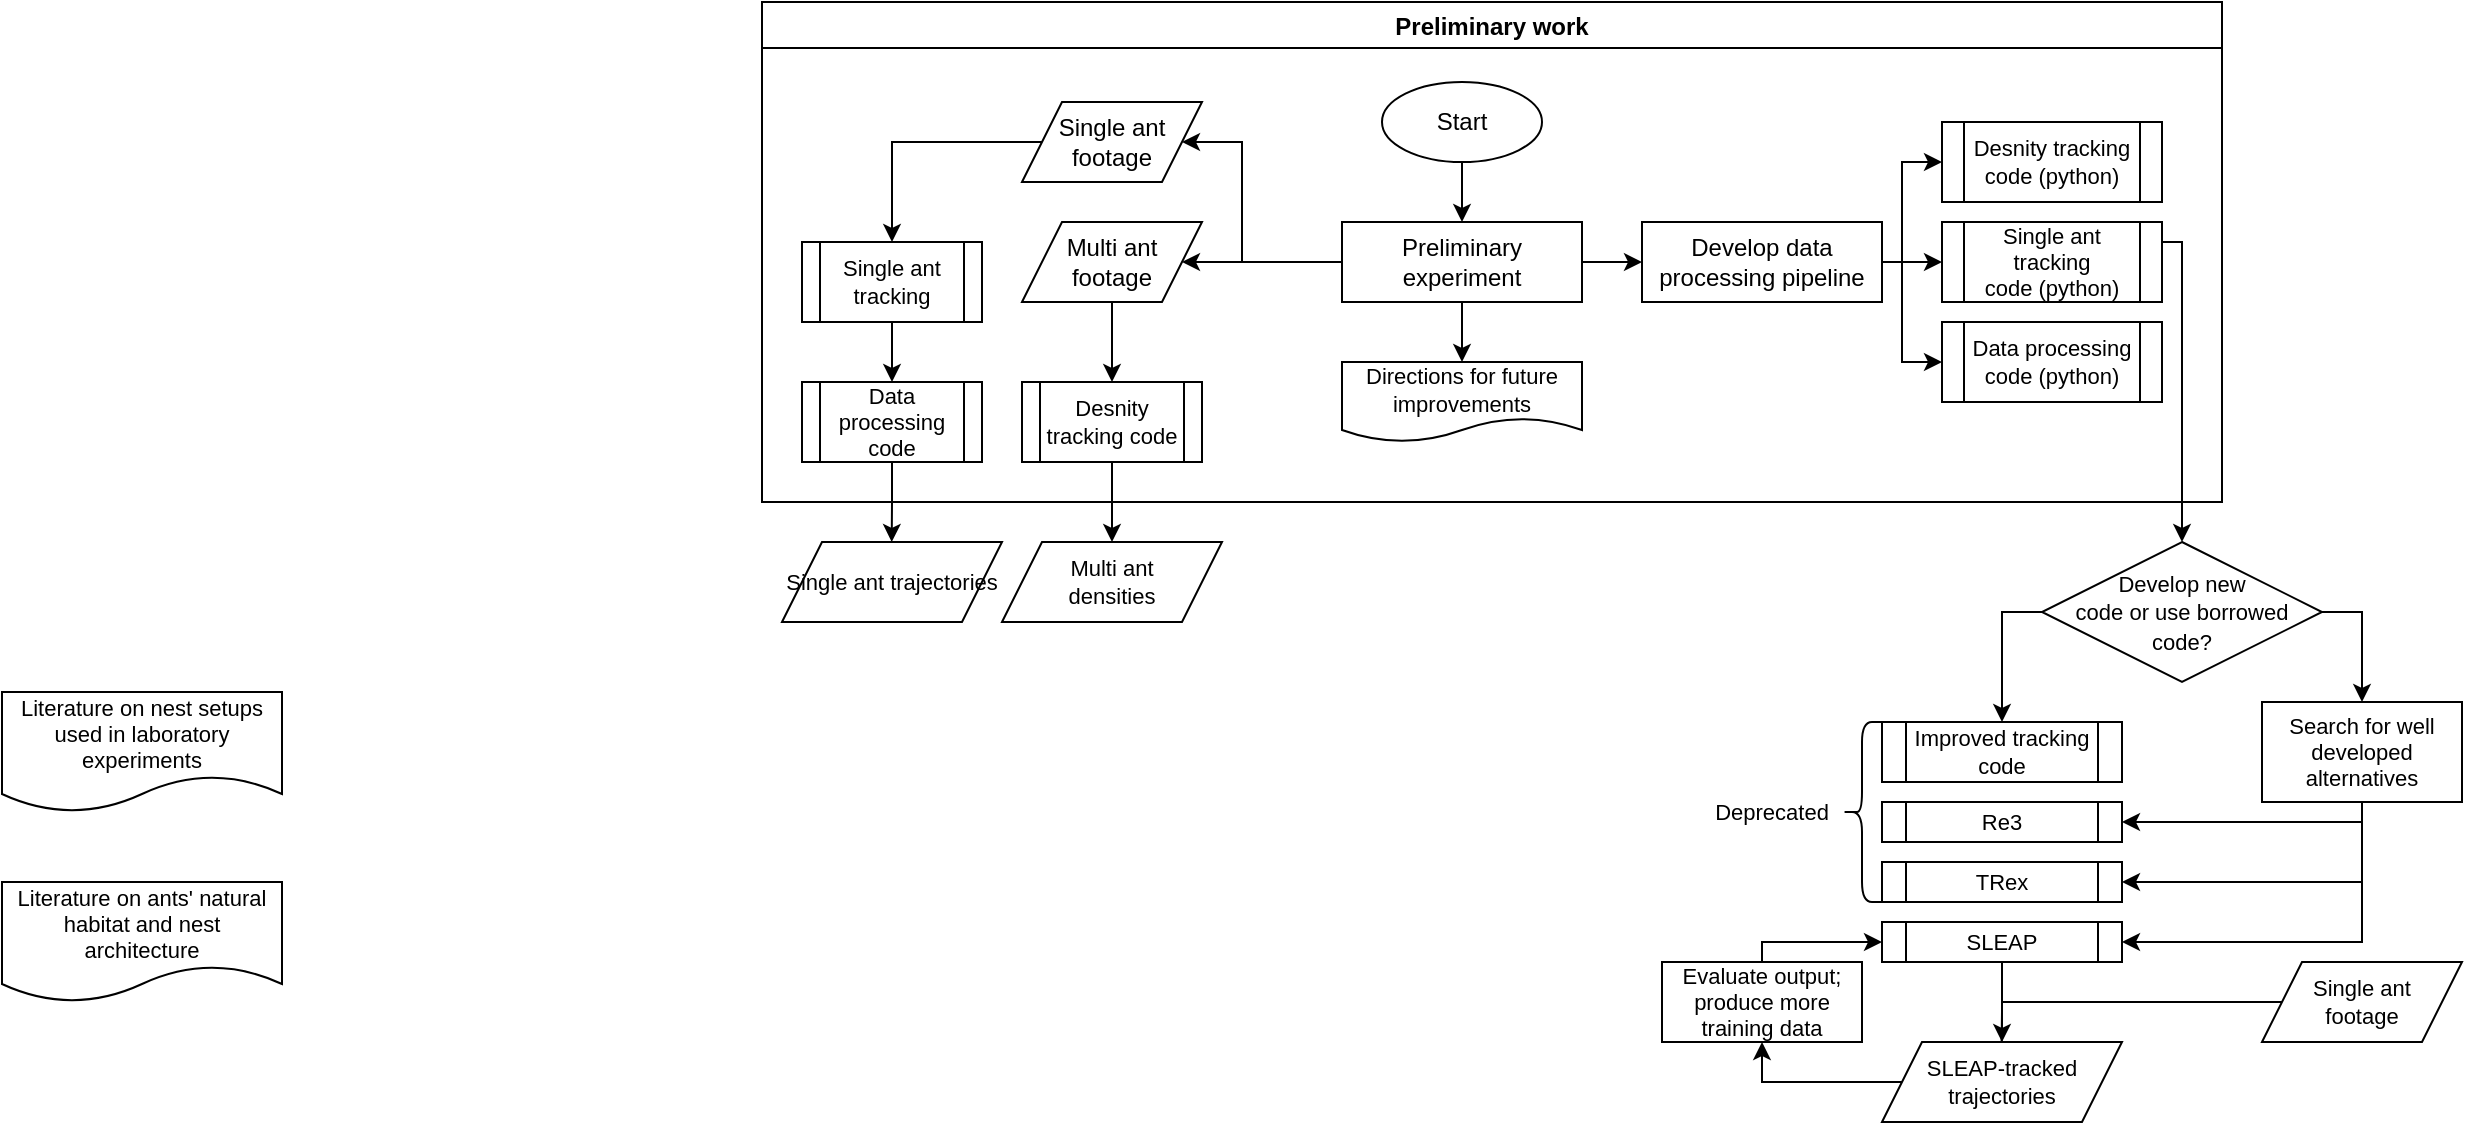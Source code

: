 <mxfile version="15.6.1" type="github">
  <diagram id="sCkYze-qXfBqLotD3-Qz" name="Page-1">
    <mxGraphModel dx="1731" dy="348" grid="1" gridSize="10" guides="1" tooltips="1" connect="1" arrows="1" fold="1" page="1" pageScale="1" pageWidth="850" pageHeight="1100" math="0" shadow="0">
      <root>
        <mxCell id="0" />
        <mxCell id="1" parent="0" />
        <mxCell id="1YLP4JvI8Be8PyGondC2-3" style="edgeStyle=orthogonalEdgeStyle;rounded=0;orthogonalLoop=1;jettySize=auto;html=1;entryX=0.5;entryY=0;entryDx=0;entryDy=0;" edge="1" parent="1" source="1YLP4JvI8Be8PyGondC2-1" target="1YLP4JvI8Be8PyGondC2-2">
          <mxGeometry relative="1" as="geometry" />
        </mxCell>
        <mxCell id="1YLP4JvI8Be8PyGondC2-1" value="&lt;div&gt;Start&lt;/div&gt;" style="ellipse;whiteSpace=wrap;html=1;" vertex="1" parent="1">
          <mxGeometry x="360" y="70" width="80" height="40" as="geometry" />
        </mxCell>
        <mxCell id="1YLP4JvI8Be8PyGondC2-11" style="edgeStyle=orthogonalEdgeStyle;rounded=0;orthogonalLoop=1;jettySize=auto;html=1;exitX=0;exitY=0.5;exitDx=0;exitDy=0;entryX=1;entryY=0.5;entryDx=0;entryDy=0;" edge="1" parent="1" source="1YLP4JvI8Be8PyGondC2-2" target="1YLP4JvI8Be8PyGondC2-9">
          <mxGeometry relative="1" as="geometry">
            <Array as="points">
              <mxPoint x="290" y="160" />
              <mxPoint x="290" y="100" />
            </Array>
          </mxGeometry>
        </mxCell>
        <mxCell id="1YLP4JvI8Be8PyGondC2-12" style="edgeStyle=orthogonalEdgeStyle;rounded=0;orthogonalLoop=1;jettySize=auto;html=1;exitX=0;exitY=0.5;exitDx=0;exitDy=0;entryX=1;entryY=0.5;entryDx=0;entryDy=0;" edge="1" parent="1" source="1YLP4JvI8Be8PyGondC2-2" target="1YLP4JvI8Be8PyGondC2-10">
          <mxGeometry relative="1" as="geometry">
            <Array as="points">
              <mxPoint x="280" y="160" />
              <mxPoint x="280" y="160" />
            </Array>
          </mxGeometry>
        </mxCell>
        <mxCell id="1YLP4JvI8Be8PyGondC2-13" style="edgeStyle=orthogonalEdgeStyle;rounded=0;orthogonalLoop=1;jettySize=auto;html=1;exitX=1;exitY=0.5;exitDx=0;exitDy=0;" edge="1" parent="1" source="1YLP4JvI8Be8PyGondC2-2" target="1YLP4JvI8Be8PyGondC2-4">
          <mxGeometry relative="1" as="geometry">
            <Array as="points" />
          </mxGeometry>
        </mxCell>
        <mxCell id="1YLP4JvI8Be8PyGondC2-91" style="edgeStyle=orthogonalEdgeStyle;rounded=0;orthogonalLoop=1;jettySize=auto;html=1;exitX=0.5;exitY=1;exitDx=0;exitDy=0;entryX=0.5;entryY=0;entryDx=0;entryDy=0;fontSize=11;" edge="1" parent="1" source="1YLP4JvI8Be8PyGondC2-2" target="1YLP4JvI8Be8PyGondC2-90">
          <mxGeometry relative="1" as="geometry" />
        </mxCell>
        <mxCell id="1YLP4JvI8Be8PyGondC2-2" value="Preliminary experiment" style="rounded=0;whiteSpace=wrap;html=1;" vertex="1" parent="1">
          <mxGeometry x="340" y="140" width="120" height="40" as="geometry" />
        </mxCell>
        <mxCell id="1YLP4JvI8Be8PyGondC2-60" style="edgeStyle=orthogonalEdgeStyle;rounded=0;orthogonalLoop=1;jettySize=auto;html=1;exitX=1;exitY=0.5;exitDx=0;exitDy=0;entryX=0;entryY=0.5;entryDx=0;entryDy=0;fontSize=11;" edge="1" parent="1" source="1YLP4JvI8Be8PyGondC2-4" target="1YLP4JvI8Be8PyGondC2-59">
          <mxGeometry relative="1" as="geometry">
            <Array as="points">
              <mxPoint x="620" y="160" />
              <mxPoint x="620" y="210" />
            </Array>
          </mxGeometry>
        </mxCell>
        <mxCell id="1YLP4JvI8Be8PyGondC2-75" style="edgeStyle=orthogonalEdgeStyle;rounded=0;orthogonalLoop=1;jettySize=auto;html=1;exitX=1;exitY=0.5;exitDx=0;exitDy=0;entryX=0;entryY=0.5;entryDx=0;entryDy=0;fontSize=11;" edge="1" parent="1" source="1YLP4JvI8Be8PyGondC2-4" target="1YLP4JvI8Be8PyGondC2-74">
          <mxGeometry relative="1" as="geometry">
            <Array as="points">
              <mxPoint x="620" y="160" />
              <mxPoint x="620" y="110" />
            </Array>
          </mxGeometry>
        </mxCell>
        <mxCell id="1YLP4JvI8Be8PyGondC2-92" style="edgeStyle=orthogonalEdgeStyle;rounded=0;orthogonalLoop=1;jettySize=auto;html=1;exitX=1;exitY=0.5;exitDx=0;exitDy=0;entryX=0;entryY=0.5;entryDx=0;entryDy=0;fontSize=11;" edge="1" parent="1" source="1YLP4JvI8Be8PyGondC2-4" target="1YLP4JvI8Be8PyGondC2-57">
          <mxGeometry relative="1" as="geometry" />
        </mxCell>
        <mxCell id="1YLP4JvI8Be8PyGondC2-4" value="&lt;div&gt;Develop data processing pipeline&lt;/div&gt;" style="rounded=0;whiteSpace=wrap;html=1;" vertex="1" parent="1">
          <mxGeometry x="490" y="140" width="120" height="40" as="geometry" />
        </mxCell>
        <mxCell id="1YLP4JvI8Be8PyGondC2-77" style="edgeStyle=orthogonalEdgeStyle;rounded=0;orthogonalLoop=1;jettySize=auto;html=1;exitX=0;exitY=0.5;exitDx=0;exitDy=0;entryX=0.5;entryY=0;entryDx=0;entryDy=0;fontSize=11;" edge="1" parent="1" source="1YLP4JvI8Be8PyGondC2-9" target="1YLP4JvI8Be8PyGondC2-76">
          <mxGeometry relative="1" as="geometry" />
        </mxCell>
        <mxCell id="1YLP4JvI8Be8PyGondC2-9" value="&lt;div&gt;Single ant &lt;br&gt;footage&lt;br&gt;&lt;/div&gt;" style="shape=parallelogram;perimeter=parallelogramPerimeter;whiteSpace=wrap;html=1;fixedSize=1;" vertex="1" parent="1">
          <mxGeometry x="180" y="80" width="90" height="40" as="geometry" />
        </mxCell>
        <mxCell id="1YLP4JvI8Be8PyGondC2-83" style="edgeStyle=orthogonalEdgeStyle;rounded=0;orthogonalLoop=1;jettySize=auto;html=1;exitX=0.5;exitY=1;exitDx=0;exitDy=0;entryX=0.5;entryY=0;entryDx=0;entryDy=0;fontSize=11;" edge="1" parent="1" source="1YLP4JvI8Be8PyGondC2-10" target="1YLP4JvI8Be8PyGondC2-82">
          <mxGeometry relative="1" as="geometry" />
        </mxCell>
        <mxCell id="1YLP4JvI8Be8PyGondC2-10" value="&lt;div&gt;Multi ant &lt;br&gt;footage&lt;br&gt;&lt;/div&gt;" style="shape=parallelogram;perimeter=parallelogramPerimeter;whiteSpace=wrap;html=1;fixedSize=1;" vertex="1" parent="1">
          <mxGeometry x="180" y="140" width="90" height="40" as="geometry" />
        </mxCell>
        <mxCell id="1YLP4JvI8Be8PyGondC2-26" value="Preliminary work" style="swimlane;" vertex="1" parent="1">
          <mxGeometry x="50" y="30" width="730" height="250" as="geometry" />
        </mxCell>
        <mxCell id="1YLP4JvI8Be8PyGondC2-57" value="&lt;div&gt;Single ant tracking &lt;br&gt;&lt;/div&gt;&lt;div&gt;code (python)&lt;/div&gt;" style="shape=process;whiteSpace=wrap;html=1;backgroundOutline=1;fontSize=11;" vertex="1" parent="1YLP4JvI8Be8PyGondC2-26">
          <mxGeometry x="590" y="110" width="110" height="40" as="geometry" />
        </mxCell>
        <mxCell id="1YLP4JvI8Be8PyGondC2-59" value="&lt;div&gt;Data processing &lt;br&gt;&lt;/div&gt;&lt;div&gt;code (python)&lt;/div&gt;" style="shape=process;whiteSpace=wrap;html=1;backgroundOutline=1;fontSize=11;" vertex="1" parent="1YLP4JvI8Be8PyGondC2-26">
          <mxGeometry x="590" y="160" width="110" height="40" as="geometry" />
        </mxCell>
        <mxCell id="1YLP4JvI8Be8PyGondC2-74" value="Desnity tracking code (python)" style="shape=process;whiteSpace=wrap;html=1;backgroundOutline=1;fontSize=11;" vertex="1" parent="1YLP4JvI8Be8PyGondC2-26">
          <mxGeometry x="590" y="60" width="110" height="40" as="geometry" />
        </mxCell>
        <mxCell id="1YLP4JvI8Be8PyGondC2-76" value="Single ant tracking" style="shape=process;whiteSpace=wrap;html=1;backgroundOutline=1;fontSize=11;" vertex="1" parent="1YLP4JvI8Be8PyGondC2-26">
          <mxGeometry x="20" y="120" width="90" height="40" as="geometry" />
        </mxCell>
        <mxCell id="1YLP4JvI8Be8PyGondC2-79" value="&lt;div&gt;Data processing &lt;br&gt;&lt;/div&gt;&lt;div&gt;code&lt;br&gt;&lt;/div&gt;" style="shape=process;whiteSpace=wrap;html=1;backgroundOutline=1;fontSize=11;" vertex="1" parent="1YLP4JvI8Be8PyGondC2-26">
          <mxGeometry x="20" y="190" width="90" height="40" as="geometry" />
        </mxCell>
        <mxCell id="1YLP4JvI8Be8PyGondC2-78" style="edgeStyle=orthogonalEdgeStyle;rounded=0;orthogonalLoop=1;jettySize=auto;html=1;exitX=0.5;exitY=1;exitDx=0;exitDy=0;fontSize=11;entryX=0.5;entryY=0;entryDx=0;entryDy=0;" edge="1" parent="1YLP4JvI8Be8PyGondC2-26" source="1YLP4JvI8Be8PyGondC2-76" target="1YLP4JvI8Be8PyGondC2-79">
          <mxGeometry relative="1" as="geometry">
            <mxPoint x="80" y="190" as="targetPoint" />
          </mxGeometry>
        </mxCell>
        <mxCell id="1YLP4JvI8Be8PyGondC2-82" value="Desnity tracking code" style="shape=process;whiteSpace=wrap;html=1;backgroundOutline=1;fontSize=11;" vertex="1" parent="1YLP4JvI8Be8PyGondC2-26">
          <mxGeometry x="130" y="190" width="90" height="40" as="geometry" />
        </mxCell>
        <mxCell id="1YLP4JvI8Be8PyGondC2-90" value="Directions for future improvements" style="shape=document;whiteSpace=wrap;html=1;boundedLbl=1;fontSize=11;" vertex="1" parent="1YLP4JvI8Be8PyGondC2-26">
          <mxGeometry x="290" y="180" width="120" height="40" as="geometry" />
        </mxCell>
        <mxCell id="1YLP4JvI8Be8PyGondC2-54" style="edgeStyle=orthogonalEdgeStyle;rounded=0;orthogonalLoop=1;jettySize=auto;html=1;exitX=1;exitY=0.5;exitDx=0;exitDy=0;entryX=0.5;entryY=0;entryDx=0;entryDy=0;fontSize=11;" edge="1" parent="1" source="1YLP4JvI8Be8PyGondC2-40" target="1YLP4JvI8Be8PyGondC2-44">
          <mxGeometry relative="1" as="geometry" />
        </mxCell>
        <mxCell id="1YLP4JvI8Be8PyGondC2-55" style="edgeStyle=orthogonalEdgeStyle;rounded=0;orthogonalLoop=1;jettySize=auto;html=1;exitX=0;exitY=0.5;exitDx=0;exitDy=0;entryX=0.5;entryY=0;entryDx=0;entryDy=0;fontSize=11;" edge="1" parent="1" source="1YLP4JvI8Be8PyGondC2-40" target="1YLP4JvI8Be8PyGondC2-62">
          <mxGeometry relative="1" as="geometry">
            <mxPoint x="670" y="380" as="targetPoint" />
            <Array as="points">
              <mxPoint x="670" y="335" />
            </Array>
          </mxGeometry>
        </mxCell>
        <mxCell id="1YLP4JvI8Be8PyGondC2-40" value="&lt;div&gt;&lt;font style=&quot;font-size: 11px&quot;&gt;Develop new&lt;/font&gt;&lt;/div&gt;&lt;div&gt;&lt;font style=&quot;font-size: 11px&quot;&gt;code or use borrowed &lt;br&gt;&lt;/font&gt;&lt;/div&gt;&lt;div&gt;&lt;font style=&quot;font-size: 11px&quot;&gt;code?&lt;/font&gt;&lt;/div&gt;" style="rhombus;whiteSpace=wrap;html=1;" vertex="1" parent="1">
          <mxGeometry x="690" y="300" width="140" height="70" as="geometry" />
        </mxCell>
        <mxCell id="1YLP4JvI8Be8PyGondC2-65" style="edgeStyle=orthogonalEdgeStyle;rounded=0;orthogonalLoop=1;jettySize=auto;html=1;exitX=0.5;exitY=1;exitDx=0;exitDy=0;fontSize=11;" edge="1" parent="1" source="1YLP4JvI8Be8PyGondC2-44" target="1YLP4JvI8Be8PyGondC2-64">
          <mxGeometry relative="1" as="geometry">
            <Array as="points">
              <mxPoint x="850" y="440" />
            </Array>
          </mxGeometry>
        </mxCell>
        <mxCell id="1YLP4JvI8Be8PyGondC2-67" style="edgeStyle=orthogonalEdgeStyle;rounded=0;orthogonalLoop=1;jettySize=auto;html=1;exitX=0.5;exitY=1;exitDx=0;exitDy=0;entryX=1;entryY=0.5;entryDx=0;entryDy=0;fontSize=11;" edge="1" parent="1" source="1YLP4JvI8Be8PyGondC2-44" target="1YLP4JvI8Be8PyGondC2-66">
          <mxGeometry relative="1" as="geometry" />
        </mxCell>
        <mxCell id="1YLP4JvI8Be8PyGondC2-69" style="edgeStyle=orthogonalEdgeStyle;rounded=0;orthogonalLoop=1;jettySize=auto;html=1;exitX=0.5;exitY=1;exitDx=0;exitDy=0;entryX=1;entryY=0.5;entryDx=0;entryDy=0;fontSize=11;" edge="1" parent="1" source="1YLP4JvI8Be8PyGondC2-44" target="1YLP4JvI8Be8PyGondC2-68">
          <mxGeometry relative="1" as="geometry" />
        </mxCell>
        <mxCell id="1YLP4JvI8Be8PyGondC2-44" value="Search for well developed alternatives" style="rounded=0;whiteSpace=wrap;html=1;fontSize=11;" vertex="1" parent="1">
          <mxGeometry x="800" y="380" width="100" height="50" as="geometry" />
        </mxCell>
        <mxCell id="1YLP4JvI8Be8PyGondC2-52" style="edgeStyle=orthogonalEdgeStyle;rounded=0;orthogonalLoop=1;jettySize=auto;html=1;exitX=1;exitY=0.5;exitDx=0;exitDy=0;entryX=0.5;entryY=0;entryDx=0;entryDy=0;fontSize=11;" edge="1" parent="1" source="1YLP4JvI8Be8PyGondC2-57" target="1YLP4JvI8Be8PyGondC2-40">
          <mxGeometry relative="1" as="geometry">
            <mxPoint x="730" y="150.0" as="sourcePoint" />
            <Array as="points">
              <mxPoint x="760" y="150" />
            </Array>
          </mxGeometry>
        </mxCell>
        <mxCell id="1YLP4JvI8Be8PyGondC2-62" value="&lt;div&gt;Improved tracking&lt;/div&gt;&lt;div&gt; code&lt;br&gt;&lt;/div&gt;" style="shape=process;whiteSpace=wrap;html=1;backgroundOutline=1;fontSize=11;" vertex="1" parent="1">
          <mxGeometry x="610" y="390" width="120" height="30" as="geometry" />
        </mxCell>
        <mxCell id="1YLP4JvI8Be8PyGondC2-64" value="Re3" style="shape=process;whiteSpace=wrap;html=1;backgroundOutline=1;fontSize=11;" vertex="1" parent="1">
          <mxGeometry x="610" y="430" width="120" height="20" as="geometry" />
        </mxCell>
        <mxCell id="1YLP4JvI8Be8PyGondC2-66" value="TRex" style="shape=process;whiteSpace=wrap;html=1;backgroundOutline=1;fontSize=11;" vertex="1" parent="1">
          <mxGeometry x="610" y="460" width="120" height="20" as="geometry" />
        </mxCell>
        <mxCell id="1YLP4JvI8Be8PyGondC2-98" style="edgeStyle=orthogonalEdgeStyle;rounded=0;orthogonalLoop=1;jettySize=auto;html=1;exitX=0.5;exitY=1;exitDx=0;exitDy=0;fontSize=11;" edge="1" parent="1" source="1YLP4JvI8Be8PyGondC2-68">
          <mxGeometry relative="1" as="geometry">
            <mxPoint x="669.69" y="560" as="targetPoint" />
          </mxGeometry>
        </mxCell>
        <mxCell id="1YLP4JvI8Be8PyGondC2-68" value="SLEAP" style="shape=process;whiteSpace=wrap;html=1;backgroundOutline=1;fontSize=11;" vertex="1" parent="1">
          <mxGeometry x="610" y="490" width="120" height="20" as="geometry" />
        </mxCell>
        <mxCell id="1YLP4JvI8Be8PyGondC2-70" value="" style="shape=curlyBracket;whiteSpace=wrap;html=1;rounded=1;flipH=1;fontSize=11;size=0.5;direction=west;" vertex="1" parent="1">
          <mxGeometry x="590" y="390" width="20" height="90" as="geometry" />
        </mxCell>
        <mxCell id="1YLP4JvI8Be8PyGondC2-71" value="Deprecated" style="text;html=1;strokeColor=none;fillColor=none;align=center;verticalAlign=middle;whiteSpace=wrap;rounded=0;fontSize=11;" vertex="1" parent="1">
          <mxGeometry x="520" y="420" width="70" height="30" as="geometry" />
        </mxCell>
        <mxCell id="1YLP4JvI8Be8PyGondC2-84" style="edgeStyle=orthogonalEdgeStyle;rounded=0;orthogonalLoop=1;jettySize=auto;html=1;exitX=0.5;exitY=1;exitDx=0;exitDy=0;fontSize=11;" edge="1" parent="1" source="1YLP4JvI8Be8PyGondC2-79">
          <mxGeometry relative="1" as="geometry">
            <mxPoint x="114.862" y="300" as="targetPoint" />
          </mxGeometry>
        </mxCell>
        <mxCell id="1YLP4JvI8Be8PyGondC2-85" value="&lt;div&gt;Single ant trajectories&lt;/div&gt;" style="shape=parallelogram;perimeter=parallelogramPerimeter;whiteSpace=wrap;html=1;fixedSize=1;fontSize=11;" vertex="1" parent="1">
          <mxGeometry x="60" y="300" width="110" height="40" as="geometry" />
        </mxCell>
        <mxCell id="1YLP4JvI8Be8PyGondC2-86" value="&lt;div&gt;Multi ant &lt;br&gt;&lt;/div&gt;&lt;div&gt;densities&lt;/div&gt;" style="shape=parallelogram;perimeter=parallelogramPerimeter;whiteSpace=wrap;html=1;fixedSize=1;fontSize=11;" vertex="1" parent="1">
          <mxGeometry x="170" y="300" width="110" height="40" as="geometry" />
        </mxCell>
        <mxCell id="1YLP4JvI8Be8PyGondC2-87" style="edgeStyle=orthogonalEdgeStyle;rounded=0;orthogonalLoop=1;jettySize=auto;html=1;exitX=0.5;exitY=1;exitDx=0;exitDy=0;entryX=0.5;entryY=0;entryDx=0;entryDy=0;fontSize=11;" edge="1" parent="1" source="1YLP4JvI8Be8PyGondC2-82" target="1YLP4JvI8Be8PyGondC2-86">
          <mxGeometry relative="1" as="geometry" />
        </mxCell>
        <mxCell id="1YLP4JvI8Be8PyGondC2-88" value="Literature on nest setups used in laboratory experiments" style="shape=document;whiteSpace=wrap;html=1;boundedLbl=1;fontSize=11;" vertex="1" parent="1">
          <mxGeometry x="-330" y="375" width="140" height="60" as="geometry" />
        </mxCell>
        <mxCell id="1YLP4JvI8Be8PyGondC2-89" value="Literature on ants&#39; natural habitat and nest architecture" style="shape=document;whiteSpace=wrap;html=1;boundedLbl=1;fontSize=11;" vertex="1" parent="1">
          <mxGeometry x="-330" y="470" width="140" height="60" as="geometry" />
        </mxCell>
        <mxCell id="1YLP4JvI8Be8PyGondC2-97" style="edgeStyle=orthogonalEdgeStyle;rounded=0;orthogonalLoop=1;jettySize=auto;html=1;exitX=0;exitY=0.5;exitDx=0;exitDy=0;entryX=0.5;entryY=0;entryDx=0;entryDy=0;fontSize=11;" edge="1" parent="1" source="1YLP4JvI8Be8PyGondC2-93" target="1YLP4JvI8Be8PyGondC2-96">
          <mxGeometry relative="1" as="geometry" />
        </mxCell>
        <mxCell id="1YLP4JvI8Be8PyGondC2-93" value="Single ant&lt;br&gt;footage" style="shape=parallelogram;perimeter=parallelogramPerimeter;whiteSpace=wrap;html=1;fixedSize=1;fontSize=11;" vertex="1" parent="1">
          <mxGeometry x="800" y="510" width="100" height="40" as="geometry" />
        </mxCell>
        <mxCell id="1YLP4JvI8Be8PyGondC2-101" style="edgeStyle=orthogonalEdgeStyle;rounded=0;orthogonalLoop=1;jettySize=auto;html=1;exitX=0;exitY=0.5;exitDx=0;exitDy=0;entryX=0.5;entryY=1;entryDx=0;entryDy=0;fontSize=11;" edge="1" parent="1" source="1YLP4JvI8Be8PyGondC2-96" target="1YLP4JvI8Be8PyGondC2-100">
          <mxGeometry relative="1" as="geometry">
            <Array as="points">
              <mxPoint x="550" y="570" />
            </Array>
          </mxGeometry>
        </mxCell>
        <mxCell id="1YLP4JvI8Be8PyGondC2-96" value="SLEAP-tracked trajectories" style="shape=parallelogram;perimeter=parallelogramPerimeter;whiteSpace=wrap;html=1;fixedSize=1;fontSize=11;" vertex="1" parent="1">
          <mxGeometry x="610" y="550" width="120" height="40" as="geometry" />
        </mxCell>
        <mxCell id="1YLP4JvI8Be8PyGondC2-102" style="edgeStyle=orthogonalEdgeStyle;rounded=0;orthogonalLoop=1;jettySize=auto;html=1;exitX=0.5;exitY=0;exitDx=0;exitDy=0;entryX=0;entryY=0.5;entryDx=0;entryDy=0;fontSize=11;" edge="1" parent="1" source="1YLP4JvI8Be8PyGondC2-100" target="1YLP4JvI8Be8PyGondC2-68">
          <mxGeometry relative="1" as="geometry">
            <Array as="points">
              <mxPoint x="550" y="500" />
            </Array>
          </mxGeometry>
        </mxCell>
        <mxCell id="1YLP4JvI8Be8PyGondC2-100" value="Evaluate output; produce more training data" style="rounded=0;whiteSpace=wrap;html=1;fontSize=11;" vertex="1" parent="1">
          <mxGeometry x="500" y="510" width="100" height="40" as="geometry" />
        </mxCell>
      </root>
    </mxGraphModel>
  </diagram>
</mxfile>
